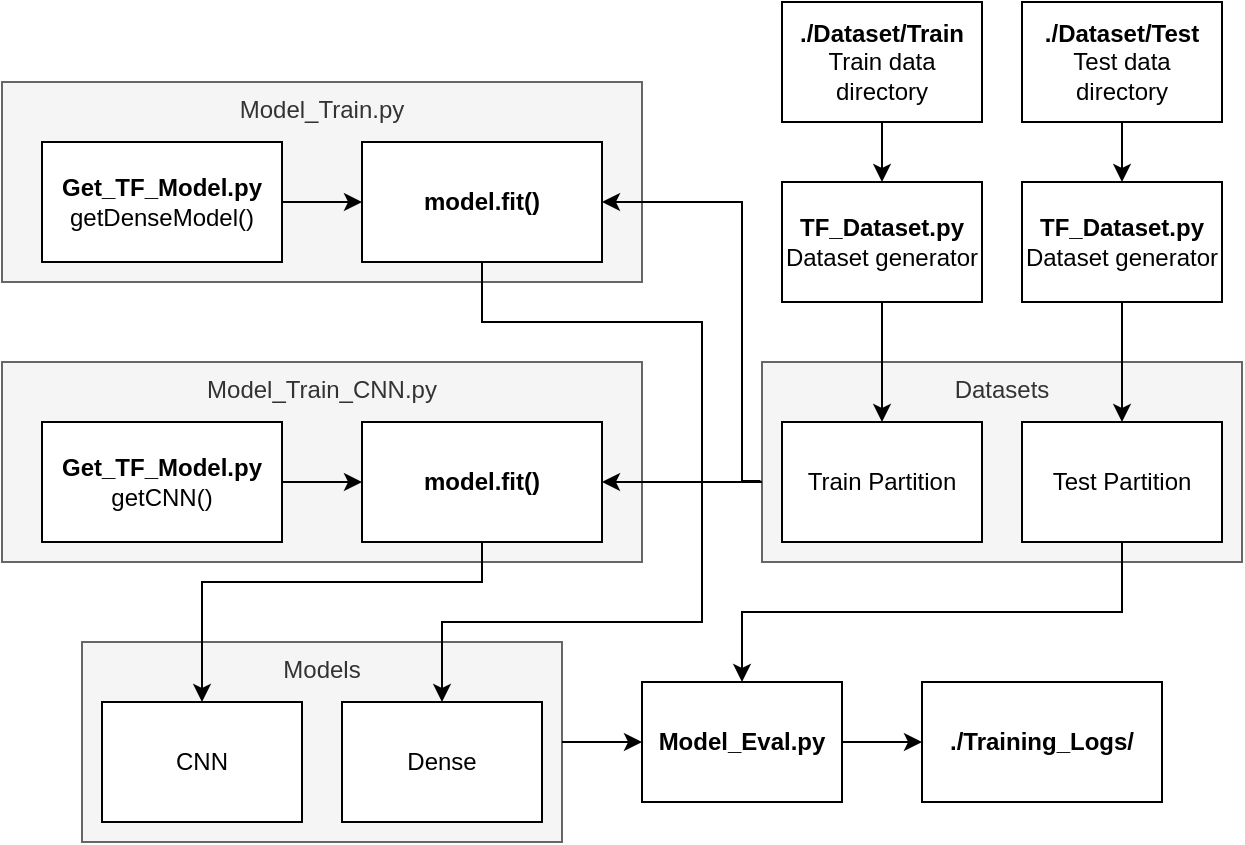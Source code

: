 <mxfile version="13.0.1" type="device"><diagram id="-NpgobBu-7OB1xrCSi0W" name="Page-1"><mxGraphModel dx="864" dy="483" grid="1" gridSize="10" guides="1" tooltips="1" connect="1" arrows="1" fold="1" page="1" pageScale="1" pageWidth="850" pageHeight="1100" math="0" shadow="0"><root><mxCell id="0"/><mxCell id="1" parent="0"/><mxCell id="OFvquamAIjOIEqnHymkN-137" value="" style="group" vertex="1" connectable="0" parent="1"><mxGeometry x="500" y="560" width="240" height="280" as="geometry"/></mxCell><mxCell id="OFvquamAIjOIEqnHymkN-125" value="" style="group" vertex="1" connectable="0" parent="OFvquamAIjOIEqnHymkN-137"><mxGeometry y="180" width="240" height="100" as="geometry"/></mxCell><mxCell id="OFvquamAIjOIEqnHymkN-122" value="Datasets" style="rounded=0;whiteSpace=wrap;html=1;shadow=0;strokeWidth=1;fontSize=12;verticalAlign=top;fillColor=#f5f5f5;strokeColor=#666666;fontColor=#333333;" vertex="1" parent="OFvquamAIjOIEqnHymkN-125"><mxGeometry width="240" height="100" as="geometry"/></mxCell><mxCell id="OFvquamAIjOIEqnHymkN-123" value="Train Partition" style="rounded=0;whiteSpace=wrap;html=1;shadow=0;strokeWidth=1;fontSize=12;" vertex="1" parent="OFvquamAIjOIEqnHymkN-125"><mxGeometry x="10" y="30" width="100" height="60" as="geometry"/></mxCell><mxCell id="OFvquamAIjOIEqnHymkN-124" value="Test Partition" style="rounded=0;whiteSpace=wrap;html=1;shadow=0;strokeWidth=1;fontSize=12;" vertex="1" parent="OFvquamAIjOIEqnHymkN-125"><mxGeometry x="130" y="30" width="100" height="60" as="geometry"/></mxCell><mxCell id="OFvquamAIjOIEqnHymkN-126" value="&lt;div&gt;&lt;b&gt;./Dataset/Train&lt;/b&gt;&lt;/div&gt;Train data directory" style="rounded=0;whiteSpace=wrap;html=1;shadow=0;strokeWidth=1;fontSize=12;" vertex="1" parent="OFvquamAIjOIEqnHymkN-137"><mxGeometry x="10" width="100" height="60" as="geometry"/></mxCell><mxCell id="OFvquamAIjOIEqnHymkN-132" style="edgeStyle=orthogonalEdgeStyle;rounded=0;orthogonalLoop=1;jettySize=auto;html=1;exitX=0.5;exitY=1;exitDx=0;exitDy=0;entryX=0.5;entryY=0;entryDx=0;entryDy=0;strokeWidth=1;fontSize=12;" edge="1" parent="OFvquamAIjOIEqnHymkN-137" source="OFvquamAIjOIEqnHymkN-128" target="OFvquamAIjOIEqnHymkN-123"><mxGeometry relative="1" as="geometry"/></mxCell><mxCell id="OFvquamAIjOIEqnHymkN-128" value="&lt;b&gt;TF_Dataset.py&lt;/b&gt;&lt;div&gt;Dataset generator&lt;br&gt;&lt;/div&gt;" style="rounded=0;whiteSpace=wrap;html=1;shadow=0;strokeWidth=1;fontSize=12;" vertex="1" parent="OFvquamAIjOIEqnHymkN-137"><mxGeometry x="10" y="90" width="100" height="60" as="geometry"/></mxCell><mxCell id="OFvquamAIjOIEqnHymkN-129" value="" style="edgeStyle=orthogonalEdgeStyle;rounded=0;orthogonalLoop=1;jettySize=auto;html=1;strokeWidth=1;fontSize=12;entryX=0.5;entryY=0;entryDx=0;entryDy=0;exitX=0.5;exitY=1;exitDx=0;exitDy=0;" edge="1" parent="OFvquamAIjOIEqnHymkN-137" source="OFvquamAIjOIEqnHymkN-126" target="OFvquamAIjOIEqnHymkN-128"><mxGeometry relative="1" as="geometry"/></mxCell><mxCell id="OFvquamAIjOIEqnHymkN-134" value="&lt;div&gt;&lt;b&gt;./Dataset/Test&lt;/b&gt;&lt;/div&gt;Test data directory" style="rounded=0;whiteSpace=wrap;html=1;shadow=0;strokeWidth=1;fontSize=12;" vertex="1" parent="OFvquamAIjOIEqnHymkN-137"><mxGeometry x="130" width="100" height="60" as="geometry"/></mxCell><mxCell id="OFvquamAIjOIEqnHymkN-135" style="edgeStyle=orthogonalEdgeStyle;rounded=0;orthogonalLoop=1;jettySize=auto;html=1;exitX=0.5;exitY=1;exitDx=0;exitDy=0;entryX=0.5;entryY=0;entryDx=0;entryDy=0;strokeWidth=1;fontSize=12;" edge="1" parent="OFvquamAIjOIEqnHymkN-137" source="OFvquamAIjOIEqnHymkN-136"><mxGeometry relative="1" as="geometry"><mxPoint x="180" y="210" as="targetPoint"/></mxGeometry></mxCell><mxCell id="OFvquamAIjOIEqnHymkN-136" value="&lt;b&gt;TF_Dataset.py&lt;/b&gt;&lt;div&gt;Dataset generator&lt;br&gt;&lt;/div&gt;" style="rounded=0;whiteSpace=wrap;html=1;shadow=0;strokeWidth=1;fontSize=12;" vertex="1" parent="OFvquamAIjOIEqnHymkN-137"><mxGeometry x="130" y="90" width="100" height="60" as="geometry"/></mxCell><mxCell id="OFvquamAIjOIEqnHymkN-133" value="" style="edgeStyle=orthogonalEdgeStyle;rounded=0;orthogonalLoop=1;jettySize=auto;html=1;strokeWidth=1;fontSize=12;entryX=0.5;entryY=0;entryDx=0;entryDy=0;exitX=0.5;exitY=1;exitDx=0;exitDy=0;" edge="1" parent="OFvquamAIjOIEqnHymkN-137" source="OFvquamAIjOIEqnHymkN-134" target="OFvquamAIjOIEqnHymkN-136"><mxGeometry relative="1" as="geometry"/></mxCell><mxCell id="OFvquamAIjOIEqnHymkN-142" value="" style="group" vertex="1" connectable="0" parent="1"><mxGeometry x="120" y="600" width="320" height="100" as="geometry"/></mxCell><mxCell id="OFvquamAIjOIEqnHymkN-138" value="Model_Train.py" style="rounded=0;whiteSpace=wrap;html=1;shadow=0;strokeWidth=1;fontSize=12;fillColor=#f5f5f5;strokeColor=#666666;fontColor=#333333;verticalAlign=top;" vertex="1" parent="OFvquamAIjOIEqnHymkN-142"><mxGeometry width="320" height="100" as="geometry"/></mxCell><mxCell id="OFvquamAIjOIEqnHymkN-139" value="&lt;div&gt;&lt;b&gt;Get_TF_Model.py&lt;/b&gt;&lt;/div&gt;getDenseModel()" style="rounded=0;whiteSpace=wrap;html=1;shadow=0;strokeWidth=1;fontSize=12;" vertex="1" parent="OFvquamAIjOIEqnHymkN-142"><mxGeometry x="20" y="30" width="120" height="60" as="geometry"/></mxCell><mxCell id="OFvquamAIjOIEqnHymkN-140" value="&lt;b&gt;model.fit()&lt;/b&gt;" style="rounded=0;whiteSpace=wrap;html=1;shadow=0;strokeWidth=1;fontSize=12;" vertex="1" parent="OFvquamAIjOIEqnHymkN-142"><mxGeometry x="180" y="30" width="120" height="60" as="geometry"/></mxCell><mxCell id="OFvquamAIjOIEqnHymkN-141" style="edgeStyle=orthogonalEdgeStyle;rounded=0;orthogonalLoop=1;jettySize=auto;html=1;exitX=1;exitY=0.5;exitDx=0;exitDy=0;entryX=0;entryY=0.5;entryDx=0;entryDy=0;strokeWidth=1;fontSize=12;" edge="1" parent="OFvquamAIjOIEqnHymkN-142" source="OFvquamAIjOIEqnHymkN-139" target="OFvquamAIjOIEqnHymkN-140"><mxGeometry relative="1" as="geometry"/></mxCell><mxCell id="OFvquamAIjOIEqnHymkN-155" style="edgeStyle=orthogonalEdgeStyle;rounded=0;orthogonalLoop=1;jettySize=auto;html=1;exitX=0.5;exitY=1;exitDx=0;exitDy=0;strokeWidth=1;fontSize=12;" edge="1" parent="OFvquamAIjOIEqnHymkN-142" source="OFvquamAIjOIEqnHymkN-140" target="OFvquamAIjOIEqnHymkN-140"><mxGeometry relative="1" as="geometry"/></mxCell><mxCell id="OFvquamAIjOIEqnHymkN-144" value="" style="group" vertex="1" connectable="0" parent="1"><mxGeometry x="120" y="740" width="320" height="100" as="geometry"/></mxCell><mxCell id="OFvquamAIjOIEqnHymkN-145" value="Model_Train_CNN.py" style="rounded=0;whiteSpace=wrap;html=1;shadow=0;strokeWidth=1;fontSize=12;fillColor=#f5f5f5;strokeColor=#666666;fontColor=#333333;verticalAlign=top;" vertex="1" parent="OFvquamAIjOIEqnHymkN-144"><mxGeometry width="320" height="100" as="geometry"/></mxCell><mxCell id="OFvquamAIjOIEqnHymkN-146" value="&lt;div&gt;&lt;b&gt;Get_TF_Model.py&lt;/b&gt;&lt;/div&gt;getCNN()" style="rounded=0;whiteSpace=wrap;html=1;shadow=0;strokeWidth=1;fontSize=12;" vertex="1" parent="OFvquamAIjOIEqnHymkN-144"><mxGeometry x="20" y="30" width="120" height="60" as="geometry"/></mxCell><mxCell id="OFvquamAIjOIEqnHymkN-147" value="&lt;b&gt;model.fit()&lt;/b&gt;" style="rounded=0;whiteSpace=wrap;html=1;shadow=0;strokeWidth=1;fontSize=12;" vertex="1" parent="OFvquamAIjOIEqnHymkN-144"><mxGeometry x="180" y="30" width="120" height="60" as="geometry"/></mxCell><mxCell id="OFvquamAIjOIEqnHymkN-148" style="edgeStyle=orthogonalEdgeStyle;rounded=0;orthogonalLoop=1;jettySize=auto;html=1;exitX=1;exitY=0.5;exitDx=0;exitDy=0;entryX=0;entryY=0.5;entryDx=0;entryDy=0;strokeWidth=1;fontSize=12;" edge="1" parent="OFvquamAIjOIEqnHymkN-144" source="OFvquamAIjOIEqnHymkN-146" target="OFvquamAIjOIEqnHymkN-147"><mxGeometry relative="1" as="geometry"/></mxCell><mxCell id="OFvquamAIjOIEqnHymkN-153" style="edgeStyle=orthogonalEdgeStyle;rounded=0;orthogonalLoop=1;jettySize=auto;html=1;entryX=1;entryY=0.5;entryDx=0;entryDy=0;strokeWidth=1;fontSize=12;" edge="1" parent="1" target="OFvquamAIjOIEqnHymkN-147"><mxGeometry relative="1" as="geometry"><mxPoint x="500" y="800" as="sourcePoint"/><Array as="points"><mxPoint x="500" y="800"/></Array></mxGeometry></mxCell><mxCell id="OFvquamAIjOIEqnHymkN-154" style="edgeStyle=orthogonalEdgeStyle;rounded=0;orthogonalLoop=1;jettySize=auto;html=1;exitX=-0.003;exitY=0.595;exitDx=0;exitDy=0;entryX=1;entryY=0.5;entryDx=0;entryDy=0;strokeWidth=1;fontSize=12;exitPerimeter=0;" edge="1" parent="1" source="OFvquamAIjOIEqnHymkN-122" target="OFvquamAIjOIEqnHymkN-140"><mxGeometry relative="1" as="geometry"><Array as="points"><mxPoint x="490" y="799"/><mxPoint x="490" y="660"/></Array></mxGeometry></mxCell><mxCell id="OFvquamAIjOIEqnHymkN-157" value="" style="group" vertex="1" connectable="0" parent="1"><mxGeometry x="160" y="880" width="240" height="100" as="geometry"/></mxCell><mxCell id="OFvquamAIjOIEqnHymkN-158" value="Models" style="rounded=0;whiteSpace=wrap;html=1;shadow=0;strokeWidth=1;fontSize=12;verticalAlign=top;fillColor=#f5f5f5;strokeColor=#666666;fontColor=#333333;" vertex="1" parent="OFvquamAIjOIEqnHymkN-157"><mxGeometry width="240" height="100" as="geometry"/></mxCell><mxCell id="OFvquamAIjOIEqnHymkN-159" value="Dense" style="rounded=0;whiteSpace=wrap;html=1;shadow=0;strokeWidth=1;fontSize=12;" vertex="1" parent="OFvquamAIjOIEqnHymkN-157"><mxGeometry x="130" y="30" width="100" height="60" as="geometry"/></mxCell><mxCell id="OFvquamAIjOIEqnHymkN-160" value="CNN" style="rounded=0;whiteSpace=wrap;html=1;shadow=0;strokeWidth=1;fontSize=12;" vertex="1" parent="OFvquamAIjOIEqnHymkN-157"><mxGeometry x="10" y="30" width="100" height="60" as="geometry"/></mxCell><mxCell id="OFvquamAIjOIEqnHymkN-161" style="edgeStyle=orthogonalEdgeStyle;rounded=0;orthogonalLoop=1;jettySize=auto;html=1;exitX=0.5;exitY=1;exitDx=0;exitDy=0;entryX=0.5;entryY=0;entryDx=0;entryDy=0;strokeWidth=1;fontSize=12;" edge="1" parent="1" source="OFvquamAIjOIEqnHymkN-147" target="OFvquamAIjOIEqnHymkN-160"><mxGeometry relative="1" as="geometry"><Array as="points"><mxPoint x="360" y="850"/><mxPoint x="220" y="850"/></Array></mxGeometry></mxCell><mxCell id="OFvquamAIjOIEqnHymkN-162" style="edgeStyle=orthogonalEdgeStyle;rounded=0;orthogonalLoop=1;jettySize=auto;html=1;exitX=0.5;exitY=1;exitDx=0;exitDy=0;entryX=0.5;entryY=0;entryDx=0;entryDy=0;strokeWidth=1;fontSize=12;" edge="1" parent="1" source="OFvquamAIjOIEqnHymkN-140" target="OFvquamAIjOIEqnHymkN-159"><mxGeometry relative="1" as="geometry"><Array as="points"><mxPoint x="360" y="720"/><mxPoint x="470" y="720"/><mxPoint x="470" y="870"/><mxPoint x="340" y="870"/></Array></mxGeometry></mxCell><mxCell id="OFvquamAIjOIEqnHymkN-166" style="edgeStyle=orthogonalEdgeStyle;rounded=0;orthogonalLoop=1;jettySize=auto;html=1;exitX=1;exitY=0.5;exitDx=0;exitDy=0;entryX=0;entryY=0.5;entryDx=0;entryDy=0;strokeWidth=1;fontSize=12;" edge="1" parent="1" source="OFvquamAIjOIEqnHymkN-163" target="OFvquamAIjOIEqnHymkN-165"><mxGeometry relative="1" as="geometry"/></mxCell><mxCell id="OFvquamAIjOIEqnHymkN-163" value="&lt;b&gt;Model_Eval.py&lt;/b&gt;" style="rounded=0;whiteSpace=wrap;html=1;shadow=0;strokeWidth=1;fontSize=12;" vertex="1" parent="1"><mxGeometry x="440" y="900" width="100" height="60" as="geometry"/></mxCell><mxCell id="OFvquamAIjOIEqnHymkN-164" style="edgeStyle=orthogonalEdgeStyle;rounded=0;orthogonalLoop=1;jettySize=auto;html=1;exitX=1;exitY=0.5;exitDx=0;exitDy=0;entryX=0;entryY=0.5;entryDx=0;entryDy=0;strokeWidth=1;fontSize=12;" edge="1" parent="1" source="OFvquamAIjOIEqnHymkN-158" target="OFvquamAIjOIEqnHymkN-163"><mxGeometry relative="1" as="geometry"/></mxCell><mxCell id="OFvquamAIjOIEqnHymkN-165" value="&lt;b&gt;./Training_Logs/&lt;/b&gt;" style="rounded=0;whiteSpace=wrap;html=1;shadow=0;strokeWidth=1;fontSize=12;" vertex="1" parent="1"><mxGeometry x="580" y="900" width="120" height="60" as="geometry"/></mxCell><mxCell id="OFvquamAIjOIEqnHymkN-168" style="edgeStyle=orthogonalEdgeStyle;rounded=0;orthogonalLoop=1;jettySize=auto;html=1;exitX=0.5;exitY=1;exitDx=0;exitDy=0;entryX=0.5;entryY=0;entryDx=0;entryDy=0;strokeWidth=1;fontSize=12;" edge="1" parent="1" source="OFvquamAIjOIEqnHymkN-124" target="OFvquamAIjOIEqnHymkN-163"><mxGeometry relative="1" as="geometry"/></mxCell></root></mxGraphModel></diagram></mxfile>
